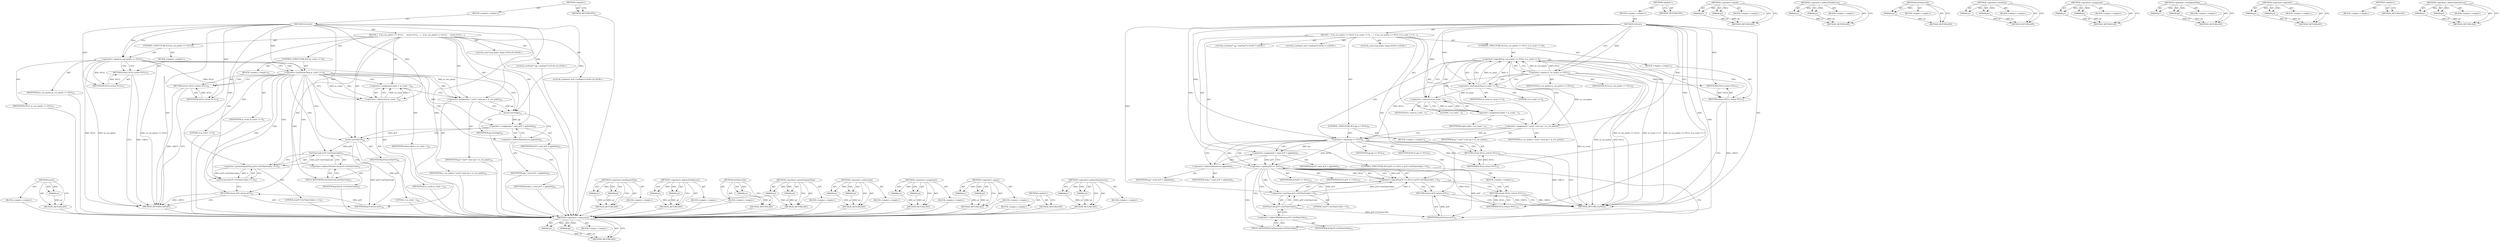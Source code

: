 digraph "&lt;operator&gt;.indirectIndexAccess" {
vulnerable_98 [label=<(METHOD,assert)>];
vulnerable_99 [label=<(PARAM,p1)>];
vulnerable_100 [label=<(BLOCK,&lt;empty&gt;,&lt;empty&gt;)>];
vulnerable_101 [label=<(METHOD_RETURN,ANY)>];
vulnerable_6 [label=<(METHOD,&lt;global&gt;)<SUB>1</SUB>>];
vulnerable_7 [label=<(BLOCK,&lt;empty&gt;,&lt;empty&gt;)<SUB>1</SUB>>];
vulnerable_8 [label=<(METHOD,GetLast)<SUB>1</SUB>>];
vulnerable_9 [label=<(BLOCK,{
  if (m_cue_points == NULL)
     return NULL;...,{
  if (m_cue_points == NULL)
     return NULL;...)<SUB>1</SUB>>];
vulnerable_10 [label=<(CONTROL_STRUCTURE,IF,if (m_cue_points == NULL))<SUB>2</SUB>>];
vulnerable_11 [label=<(&lt;operator&gt;.equals,m_cue_points == NULL)<SUB>2</SUB>>];
vulnerable_12 [label=<(IDENTIFIER,m_cue_points,m_cue_points == NULL)<SUB>2</SUB>>];
vulnerable_13 [label=<(IDENTIFIER,NULL,m_cue_points == NULL)<SUB>2</SUB>>];
vulnerable_14 [label=<(BLOCK,&lt;empty&gt;,&lt;empty&gt;)<SUB>3</SUB>>];
vulnerable_15 [label=<(RETURN,return NULL;,return NULL;)<SUB>3</SUB>>];
vulnerable_16 [label=<(IDENTIFIER,NULL,return NULL;)<SUB>3</SUB>>];
vulnerable_17 [label=<(CONTROL_STRUCTURE,IF,if (m_count &lt;= 0))<SUB>5</SUB>>];
vulnerable_18 [label=<(&lt;operator&gt;.lessEqualsThan,m_count &lt;= 0)<SUB>5</SUB>>];
vulnerable_19 [label=<(IDENTIFIER,m_count,m_count &lt;= 0)<SUB>5</SUB>>];
vulnerable_20 [label=<(LITERAL,0,m_count &lt;= 0)<SUB>5</SUB>>];
vulnerable_21 [label=<(BLOCK,&lt;empty&gt;,&lt;empty&gt;)<SUB>6</SUB>>];
vulnerable_22 [label=<(RETURN,return NULL;,return NULL;)<SUB>6</SUB>>];
vulnerable_23 [label=<(IDENTIFIER,NULL,return NULL;)<SUB>6</SUB>>];
vulnerable_24 [label="<(LOCAL,const long index: long)<SUB>20</SUB>>"];
vulnerable_25 [label=<(&lt;operator&gt;.assignment,index = m_count - 1)<SUB>20</SUB>>];
vulnerable_26 [label=<(IDENTIFIER,index,index = m_count - 1)<SUB>20</SUB>>];
vulnerable_27 [label=<(&lt;operator&gt;.subtraction,m_count - 1)<SUB>20</SUB>>];
vulnerable_28 [label=<(IDENTIFIER,m_count,m_count - 1)<SUB>20</SUB>>];
vulnerable_29 [label=<(LITERAL,1,m_count - 1)<SUB>20</SUB>>];
vulnerable_30 [label="<(LOCAL,CuePoint** pp: CuePoint**)<SUB>22</SUB>>"];
vulnerable_31 [label=<(&lt;operator&gt;.assignment,* const* const pp = m_cue_points)<SUB>22</SUB>>];
vulnerable_32 [label=<(IDENTIFIER,pp,* const* const pp = m_cue_points)<SUB>22</SUB>>];
vulnerable_33 [label=<(IDENTIFIER,m_cue_points,* const* const pp = m_cue_points)<SUB>22</SUB>>];
vulnerable_34 [label=<(assert,assert(pp))<SUB>23</SUB>>];
vulnerable_35 [label=<(IDENTIFIER,pp,assert(pp))<SUB>23</SUB>>];
vulnerable_36 [label="<(LOCAL,CuePoint* pCP: CuePoint*)<SUB>25</SUB>>"];
vulnerable_37 [label=<(&lt;operator&gt;.assignment,* const pCP = pp[index])<SUB>25</SUB>>];
vulnerable_38 [label=<(IDENTIFIER,pCP,* const pCP = pp[index])<SUB>25</SUB>>];
vulnerable_39 [label=<(&lt;operator&gt;.indirectIndexAccess,pp[index])<SUB>25</SUB>>];
vulnerable_40 [label=<(IDENTIFIER,pp,* const pCP = pp[index])<SUB>25</SUB>>];
vulnerable_41 [label=<(IDENTIFIER,index,* const pCP = pp[index])<SUB>25</SUB>>];
vulnerable_42 [label=<(assert,assert(pCP))<SUB>26</SUB>>];
vulnerable_43 [label=<(IDENTIFIER,pCP,assert(pCP))<SUB>26</SUB>>];
vulnerable_44 [label=<(assert,assert(pCP-&gt;GetTimeCode() &gt;= 0))<SUB>27</SUB>>];
vulnerable_45 [label=<(&lt;operator&gt;.greaterEqualsThan,pCP-&gt;GetTimeCode() &gt;= 0)<SUB>27</SUB>>];
vulnerable_46 [label=<(GetTimeCode,pCP-&gt;GetTimeCode())<SUB>27</SUB>>];
vulnerable_47 [label=<(&lt;operator&gt;.indirectFieldAccess,pCP-&gt;GetTimeCode)<SUB>27</SUB>>];
vulnerable_48 [label=<(IDENTIFIER,pCP,pCP-&gt;GetTimeCode())<SUB>27</SUB>>];
vulnerable_49 [label=<(FIELD_IDENTIFIER,GetTimeCode,GetTimeCode)<SUB>27</SUB>>];
vulnerable_50 [label=<(LITERAL,0,pCP-&gt;GetTimeCode() &gt;= 0)<SUB>27</SUB>>];
vulnerable_51 [label=<(RETURN,return pCP;,return pCP;)<SUB>30</SUB>>];
vulnerable_52 [label=<(IDENTIFIER,pCP,return pCP;)<SUB>30</SUB>>];
vulnerable_53 [label=<(METHOD_RETURN,CuePoint)<SUB>1</SUB>>];
vulnerable_55 [label=<(METHOD_RETURN,ANY)<SUB>1</SUB>>];
vulnerable_83 [label=<(METHOD,&lt;operator&gt;.lessEqualsThan)>];
vulnerable_84 [label=<(PARAM,p1)>];
vulnerable_85 [label=<(PARAM,p2)>];
vulnerable_86 [label=<(BLOCK,&lt;empty&gt;,&lt;empty&gt;)>];
vulnerable_87 [label=<(METHOD_RETURN,ANY)>];
vulnerable_116 [label=<(METHOD,&lt;operator&gt;.indirectFieldAccess)>];
vulnerable_117 [label=<(PARAM,p1)>];
vulnerable_118 [label=<(PARAM,p2)>];
vulnerable_119 [label=<(BLOCK,&lt;empty&gt;,&lt;empty&gt;)>];
vulnerable_120 [label=<(METHOD_RETURN,ANY)>];
vulnerable_112 [label=<(METHOD,GetTimeCode)>];
vulnerable_113 [label=<(PARAM,p1)>];
vulnerable_114 [label=<(BLOCK,&lt;empty&gt;,&lt;empty&gt;)>];
vulnerable_115 [label=<(METHOD_RETURN,ANY)>];
vulnerable_107 [label=<(METHOD,&lt;operator&gt;.greaterEqualsThan)>];
vulnerable_108 [label=<(PARAM,p1)>];
vulnerable_109 [label=<(PARAM,p2)>];
vulnerable_110 [label=<(BLOCK,&lt;empty&gt;,&lt;empty&gt;)>];
vulnerable_111 [label=<(METHOD_RETURN,ANY)>];
vulnerable_93 [label=<(METHOD,&lt;operator&gt;.subtraction)>];
vulnerable_94 [label=<(PARAM,p1)>];
vulnerable_95 [label=<(PARAM,p2)>];
vulnerable_96 [label=<(BLOCK,&lt;empty&gt;,&lt;empty&gt;)>];
vulnerable_97 [label=<(METHOD_RETURN,ANY)>];
vulnerable_88 [label=<(METHOD,&lt;operator&gt;.assignment)>];
vulnerable_89 [label=<(PARAM,p1)>];
vulnerable_90 [label=<(PARAM,p2)>];
vulnerable_91 [label=<(BLOCK,&lt;empty&gt;,&lt;empty&gt;)>];
vulnerable_92 [label=<(METHOD_RETURN,ANY)>];
vulnerable_78 [label=<(METHOD,&lt;operator&gt;.equals)>];
vulnerable_79 [label=<(PARAM,p1)>];
vulnerable_80 [label=<(PARAM,p2)>];
vulnerable_81 [label=<(BLOCK,&lt;empty&gt;,&lt;empty&gt;)>];
vulnerable_82 [label=<(METHOD_RETURN,ANY)>];
vulnerable_72 [label=<(METHOD,&lt;global&gt;)<SUB>1</SUB>>];
vulnerable_73 [label=<(BLOCK,&lt;empty&gt;,&lt;empty&gt;)>];
vulnerable_74 [label=<(METHOD_RETURN,ANY)>];
vulnerable_102 [label=<(METHOD,&lt;operator&gt;.indirectIndexAccess)>];
vulnerable_103 [label=<(PARAM,p1)>];
vulnerable_104 [label=<(PARAM,p2)>];
vulnerable_105 [label=<(BLOCK,&lt;empty&gt;,&lt;empty&gt;)>];
vulnerable_106 [label=<(METHOD_RETURN,ANY)>];
fixed_105 [label=<(METHOD,&lt;operator&gt;.subtraction)>];
fixed_106 [label=<(PARAM,p1)>];
fixed_107 [label=<(PARAM,p2)>];
fixed_108 [label=<(BLOCK,&lt;empty&gt;,&lt;empty&gt;)>];
fixed_109 [label=<(METHOD_RETURN,ANY)>];
fixed_6 [label=<(METHOD,&lt;global&gt;)<SUB>1</SUB>>];
fixed_7 [label=<(BLOCK,&lt;empty&gt;,&lt;empty&gt;)<SUB>1</SUB>>];
fixed_8 [label=<(METHOD,GetLast)<SUB>1</SUB>>];
fixed_9 [label=<(BLOCK,{
  if (m_cue_points == NULL || m_count &lt;= 0)
 ...,{
  if (m_cue_points == NULL || m_count &lt;= 0)
 ...)<SUB>1</SUB>>];
fixed_10 [label=<(CONTROL_STRUCTURE,IF,if (m_cue_points == NULL || m_count &lt;= 0))<SUB>2</SUB>>];
fixed_11 [label=<(&lt;operator&gt;.logicalOr,m_cue_points == NULL || m_count &lt;= 0)<SUB>2</SUB>>];
fixed_12 [label=<(&lt;operator&gt;.equals,m_cue_points == NULL)<SUB>2</SUB>>];
fixed_13 [label=<(IDENTIFIER,m_cue_points,m_cue_points == NULL)<SUB>2</SUB>>];
fixed_14 [label=<(IDENTIFIER,NULL,m_cue_points == NULL)<SUB>2</SUB>>];
fixed_15 [label=<(&lt;operator&gt;.lessEqualsThan,m_count &lt;= 0)<SUB>2</SUB>>];
fixed_16 [label=<(IDENTIFIER,m_count,m_count &lt;= 0)<SUB>2</SUB>>];
fixed_17 [label=<(LITERAL,0,m_count &lt;= 0)<SUB>2</SUB>>];
fixed_18 [label=<(BLOCK,&lt;empty&gt;,&lt;empty&gt;)<SUB>3</SUB>>];
fixed_19 [label=<(RETURN,return NULL;,return NULL;)<SUB>3</SUB>>];
fixed_20 [label=<(IDENTIFIER,NULL,return NULL;)<SUB>3</SUB>>];
fixed_21 [label="<(LOCAL,const long index: long)<SUB>5</SUB>>"];
fixed_22 [label=<(&lt;operator&gt;.assignment,index = m_count - 1)<SUB>5</SUB>>];
fixed_23 [label=<(IDENTIFIER,index,index = m_count - 1)<SUB>5</SUB>>];
fixed_24 [label=<(&lt;operator&gt;.subtraction,m_count - 1)<SUB>5</SUB>>];
fixed_25 [label=<(IDENTIFIER,m_count,m_count - 1)<SUB>5</SUB>>];
fixed_26 [label=<(LITERAL,1,m_count - 1)<SUB>5</SUB>>];
fixed_27 [label="<(LOCAL,CuePoint** pp: CuePoint**)<SUB>7</SUB>>"];
fixed_28 [label=<(&lt;operator&gt;.assignment,* const* const pp = m_cue_points)<SUB>7</SUB>>];
fixed_29 [label=<(IDENTIFIER,pp,* const* const pp = m_cue_points)<SUB>7</SUB>>];
fixed_30 [label=<(IDENTIFIER,m_cue_points,* const* const pp = m_cue_points)<SUB>7</SUB>>];
fixed_31 [label=<(CONTROL_STRUCTURE,IF,if (pp == NULL))<SUB>8</SUB>>];
fixed_32 [label=<(&lt;operator&gt;.equals,pp == NULL)<SUB>8</SUB>>];
fixed_33 [label=<(IDENTIFIER,pp,pp == NULL)<SUB>8</SUB>>];
fixed_34 [label=<(IDENTIFIER,NULL,pp == NULL)<SUB>8</SUB>>];
fixed_35 [label=<(BLOCK,&lt;empty&gt;,&lt;empty&gt;)<SUB>9</SUB>>];
fixed_36 [label=<(RETURN,return NULL;,return NULL;)<SUB>9</SUB>>];
fixed_37 [label=<(IDENTIFIER,NULL,return NULL;)<SUB>9</SUB>>];
fixed_38 [label="<(LOCAL,CuePoint* pCP: CuePoint*)<SUB>11</SUB>>"];
fixed_39 [label=<(&lt;operator&gt;.assignment,* const pCP = pp[index])<SUB>11</SUB>>];
fixed_40 [label=<(IDENTIFIER,pCP,* const pCP = pp[index])<SUB>11</SUB>>];
fixed_41 [label=<(&lt;operator&gt;.indirectIndexAccess,pp[index])<SUB>11</SUB>>];
fixed_42 [label=<(IDENTIFIER,pp,* const pCP = pp[index])<SUB>11</SUB>>];
fixed_43 [label=<(IDENTIFIER,index,* const pCP = pp[index])<SUB>11</SUB>>];
fixed_44 [label=<(CONTROL_STRUCTURE,IF,if (pCP == NULL || pCP-&gt;GetTimeCode() &lt; 0))<SUB>12</SUB>>];
fixed_45 [label=<(&lt;operator&gt;.logicalOr,pCP == NULL || pCP-&gt;GetTimeCode() &lt; 0)<SUB>12</SUB>>];
fixed_46 [label=<(&lt;operator&gt;.equals,pCP == NULL)<SUB>12</SUB>>];
fixed_47 [label=<(IDENTIFIER,pCP,pCP == NULL)<SUB>12</SUB>>];
fixed_48 [label=<(IDENTIFIER,NULL,pCP == NULL)<SUB>12</SUB>>];
fixed_49 [label=<(&lt;operator&gt;.lessThan,pCP-&gt;GetTimeCode() &lt; 0)<SUB>12</SUB>>];
fixed_50 [label=<(GetTimeCode,pCP-&gt;GetTimeCode())<SUB>12</SUB>>];
fixed_51 [label=<(&lt;operator&gt;.indirectFieldAccess,pCP-&gt;GetTimeCode)<SUB>12</SUB>>];
fixed_52 [label=<(IDENTIFIER,pCP,pCP-&gt;GetTimeCode())<SUB>12</SUB>>];
fixed_53 [label=<(FIELD_IDENTIFIER,GetTimeCode,GetTimeCode)<SUB>12</SUB>>];
fixed_54 [label=<(LITERAL,0,pCP-&gt;GetTimeCode() &lt; 0)<SUB>12</SUB>>];
fixed_55 [label=<(BLOCK,&lt;empty&gt;,&lt;empty&gt;)<SUB>13</SUB>>];
fixed_56 [label=<(RETURN,return NULL;,return NULL;)<SUB>13</SUB>>];
fixed_57 [label=<(IDENTIFIER,NULL,return NULL;)<SUB>13</SUB>>];
fixed_58 [label=<(RETURN,return pCP;,return pCP;)<SUB>15</SUB>>];
fixed_59 [label=<(IDENTIFIER,pCP,return pCP;)<SUB>15</SUB>>];
fixed_60 [label=<(METHOD_RETURN,CuePoint)<SUB>1</SUB>>];
fixed_62 [label=<(METHOD_RETURN,ANY)<SUB>1</SUB>>];
fixed_90 [label=<(METHOD,&lt;operator&gt;.equals)>];
fixed_91 [label=<(PARAM,p1)>];
fixed_92 [label=<(PARAM,p2)>];
fixed_93 [label=<(BLOCK,&lt;empty&gt;,&lt;empty&gt;)>];
fixed_94 [label=<(METHOD_RETURN,ANY)>];
fixed_124 [label=<(METHOD,&lt;operator&gt;.indirectFieldAccess)>];
fixed_125 [label=<(PARAM,p1)>];
fixed_126 [label=<(PARAM,p2)>];
fixed_127 [label=<(BLOCK,&lt;empty&gt;,&lt;empty&gt;)>];
fixed_128 [label=<(METHOD_RETURN,ANY)>];
fixed_120 [label=<(METHOD,GetTimeCode)>];
fixed_121 [label=<(PARAM,p1)>];
fixed_122 [label=<(BLOCK,&lt;empty&gt;,&lt;empty&gt;)>];
fixed_123 [label=<(METHOD_RETURN,ANY)>];
fixed_115 [label=<(METHOD,&lt;operator&gt;.lessThan)>];
fixed_116 [label=<(PARAM,p1)>];
fixed_117 [label=<(PARAM,p2)>];
fixed_118 [label=<(BLOCK,&lt;empty&gt;,&lt;empty&gt;)>];
fixed_119 [label=<(METHOD_RETURN,ANY)>];
fixed_100 [label=<(METHOD,&lt;operator&gt;.assignment)>];
fixed_101 [label=<(PARAM,p1)>];
fixed_102 [label=<(PARAM,p2)>];
fixed_103 [label=<(BLOCK,&lt;empty&gt;,&lt;empty&gt;)>];
fixed_104 [label=<(METHOD_RETURN,ANY)>];
fixed_95 [label=<(METHOD,&lt;operator&gt;.lessEqualsThan)>];
fixed_96 [label=<(PARAM,p1)>];
fixed_97 [label=<(PARAM,p2)>];
fixed_98 [label=<(BLOCK,&lt;empty&gt;,&lt;empty&gt;)>];
fixed_99 [label=<(METHOD_RETURN,ANY)>];
fixed_85 [label=<(METHOD,&lt;operator&gt;.logicalOr)>];
fixed_86 [label=<(PARAM,p1)>];
fixed_87 [label=<(PARAM,p2)>];
fixed_88 [label=<(BLOCK,&lt;empty&gt;,&lt;empty&gt;)>];
fixed_89 [label=<(METHOD_RETURN,ANY)>];
fixed_79 [label=<(METHOD,&lt;global&gt;)<SUB>1</SUB>>];
fixed_80 [label=<(BLOCK,&lt;empty&gt;,&lt;empty&gt;)>];
fixed_81 [label=<(METHOD_RETURN,ANY)>];
fixed_110 [label=<(METHOD,&lt;operator&gt;.indirectIndexAccess)>];
fixed_111 [label=<(PARAM,p1)>];
fixed_112 [label=<(PARAM,p2)>];
fixed_113 [label=<(BLOCK,&lt;empty&gt;,&lt;empty&gt;)>];
fixed_114 [label=<(METHOD_RETURN,ANY)>];
vulnerable_98 -> vulnerable_99  [key=0, label="AST: "];
vulnerable_98 -> vulnerable_99  [key=1, label="DDG: "];
vulnerable_98 -> vulnerable_100  [key=0, label="AST: "];
vulnerable_98 -> vulnerable_101  [key=0, label="AST: "];
vulnerable_98 -> vulnerable_101  [key=1, label="CFG: "];
vulnerable_99 -> vulnerable_101  [key=0, label="DDG: p1"];
vulnerable_100 -> fixed_105  [key=0];
vulnerable_101 -> fixed_105  [key=0];
vulnerable_6 -> vulnerable_7  [key=0, label="AST: "];
vulnerable_6 -> vulnerable_55  [key=0, label="AST: "];
vulnerable_6 -> vulnerable_55  [key=1, label="CFG: "];
vulnerable_7 -> vulnerable_8  [key=0, label="AST: "];
vulnerable_8 -> vulnerable_9  [key=0, label="AST: "];
vulnerable_8 -> vulnerable_53  [key=0, label="AST: "];
vulnerable_8 -> vulnerable_11  [key=0, label="CFG: "];
vulnerable_8 -> vulnerable_11  [key=1, label="DDG: "];
vulnerable_8 -> vulnerable_31  [key=0, label="DDG: "];
vulnerable_8 -> vulnerable_34  [key=0, label="DDG: "];
vulnerable_8 -> vulnerable_42  [key=0, label="DDG: "];
vulnerable_8 -> vulnerable_52  [key=0, label="DDG: "];
vulnerable_8 -> vulnerable_18  [key=0, label="DDG: "];
vulnerable_8 -> vulnerable_27  [key=0, label="DDG: "];
vulnerable_8 -> vulnerable_45  [key=0, label="DDG: "];
vulnerable_8 -> vulnerable_16  [key=0, label="DDG: "];
vulnerable_8 -> vulnerable_23  [key=0, label="DDG: "];
vulnerable_9 -> vulnerable_10  [key=0, label="AST: "];
vulnerable_9 -> vulnerable_17  [key=0, label="AST: "];
vulnerable_9 -> vulnerable_24  [key=0, label="AST: "];
vulnerable_9 -> vulnerable_25  [key=0, label="AST: "];
vulnerable_9 -> vulnerable_30  [key=0, label="AST: "];
vulnerable_9 -> vulnerable_31  [key=0, label="AST: "];
vulnerable_9 -> vulnerable_34  [key=0, label="AST: "];
vulnerable_9 -> vulnerable_36  [key=0, label="AST: "];
vulnerable_9 -> vulnerable_37  [key=0, label="AST: "];
vulnerable_9 -> vulnerable_42  [key=0, label="AST: "];
vulnerable_9 -> vulnerable_44  [key=0, label="AST: "];
vulnerable_9 -> vulnerable_51  [key=0, label="AST: "];
vulnerable_10 -> vulnerable_11  [key=0, label="AST: "];
vulnerable_10 -> vulnerable_14  [key=0, label="AST: "];
vulnerable_11 -> vulnerable_12  [key=0, label="AST: "];
vulnerable_11 -> vulnerable_13  [key=0, label="AST: "];
vulnerable_11 -> vulnerable_15  [key=0, label="CFG: "];
vulnerable_11 -> vulnerable_15  [key=1, label="CDG: "];
vulnerable_11 -> vulnerable_18  [key=0, label="CFG: "];
vulnerable_11 -> vulnerable_18  [key=1, label="CDG: "];
vulnerable_11 -> vulnerable_53  [key=0, label="DDG: m_cue_points"];
vulnerable_11 -> vulnerable_53  [key=1, label="DDG: NULL"];
vulnerable_11 -> vulnerable_53  [key=2, label="DDG: m_cue_points == NULL"];
vulnerable_11 -> vulnerable_31  [key=0, label="DDG: m_cue_points"];
vulnerable_11 -> vulnerable_16  [key=0, label="DDG: NULL"];
vulnerable_11 -> vulnerable_23  [key=0, label="DDG: NULL"];
vulnerable_12 -> fixed_105  [key=0];
vulnerable_13 -> fixed_105  [key=0];
vulnerable_14 -> vulnerable_15  [key=0, label="AST: "];
vulnerable_15 -> vulnerable_16  [key=0, label="AST: "];
vulnerable_15 -> vulnerable_53  [key=0, label="CFG: "];
vulnerable_15 -> vulnerable_53  [key=1, label="DDG: &lt;RET&gt;"];
vulnerable_16 -> vulnerable_15  [key=0, label="DDG: NULL"];
vulnerable_17 -> vulnerable_18  [key=0, label="AST: "];
vulnerable_17 -> vulnerable_21  [key=0, label="AST: "];
vulnerable_18 -> vulnerable_19  [key=0, label="AST: "];
vulnerable_18 -> vulnerable_20  [key=0, label="AST: "];
vulnerable_18 -> vulnerable_22  [key=0, label="CFG: "];
vulnerable_18 -> vulnerable_22  [key=1, label="CDG: "];
vulnerable_18 -> vulnerable_27  [key=0, label="CFG: "];
vulnerable_18 -> vulnerable_27  [key=1, label="DDG: m_count"];
vulnerable_18 -> vulnerable_27  [key=2, label="CDG: "];
vulnerable_18 -> vulnerable_47  [key=0, label="CDG: "];
vulnerable_18 -> vulnerable_34  [key=0, label="CDG: "];
vulnerable_18 -> vulnerable_49  [key=0, label="CDG: "];
vulnerable_18 -> vulnerable_42  [key=0, label="CDG: "];
vulnerable_18 -> vulnerable_51  [key=0, label="CDG: "];
vulnerable_18 -> vulnerable_37  [key=0, label="CDG: "];
vulnerable_18 -> vulnerable_46  [key=0, label="CDG: "];
vulnerable_18 -> vulnerable_25  [key=0, label="CDG: "];
vulnerable_18 -> vulnerable_45  [key=0, label="CDG: "];
vulnerable_18 -> vulnerable_44  [key=0, label="CDG: "];
vulnerable_18 -> vulnerable_39  [key=0, label="CDG: "];
vulnerable_18 -> vulnerable_31  [key=0, label="CDG: "];
vulnerable_19 -> fixed_105  [key=0];
vulnerable_20 -> fixed_105  [key=0];
vulnerable_21 -> vulnerable_22  [key=0, label="AST: "];
vulnerable_22 -> vulnerable_23  [key=0, label="AST: "];
vulnerable_22 -> vulnerable_53  [key=0, label="CFG: "];
vulnerable_22 -> vulnerable_53  [key=1, label="DDG: &lt;RET&gt;"];
vulnerable_23 -> vulnerable_22  [key=0, label="DDG: NULL"];
vulnerable_24 -> fixed_105  [key=0];
vulnerable_25 -> vulnerable_26  [key=0, label="AST: "];
vulnerable_25 -> vulnerable_27  [key=0, label="AST: "];
vulnerable_25 -> vulnerable_31  [key=0, label="CFG: "];
vulnerable_26 -> fixed_105  [key=0];
vulnerable_27 -> vulnerable_28  [key=0, label="AST: "];
vulnerable_27 -> vulnerable_29  [key=0, label="AST: "];
vulnerable_27 -> vulnerable_25  [key=0, label="CFG: "];
vulnerable_27 -> vulnerable_25  [key=1, label="DDG: m_count"];
vulnerable_27 -> vulnerable_25  [key=2, label="DDG: 1"];
vulnerable_28 -> fixed_105  [key=0];
vulnerable_29 -> fixed_105  [key=0];
vulnerable_30 -> fixed_105  [key=0];
vulnerable_31 -> vulnerable_32  [key=0, label="AST: "];
vulnerable_31 -> vulnerable_33  [key=0, label="AST: "];
vulnerable_31 -> vulnerable_34  [key=0, label="CFG: "];
vulnerable_31 -> vulnerable_34  [key=1, label="DDG: pp"];
vulnerable_32 -> fixed_105  [key=0];
vulnerable_33 -> fixed_105  [key=0];
vulnerable_34 -> vulnerable_35  [key=0, label="AST: "];
vulnerable_34 -> vulnerable_39  [key=0, label="CFG: "];
vulnerable_34 -> vulnerable_37  [key=0, label="DDG: pp"];
vulnerable_35 -> fixed_105  [key=0];
vulnerable_36 -> fixed_105  [key=0];
vulnerable_37 -> vulnerable_38  [key=0, label="AST: "];
vulnerable_37 -> vulnerable_39  [key=0, label="AST: "];
vulnerable_37 -> vulnerable_42  [key=0, label="CFG: "];
vulnerable_37 -> vulnerable_42  [key=1, label="DDG: pCP"];
vulnerable_38 -> fixed_105  [key=0];
vulnerable_39 -> vulnerable_40  [key=0, label="AST: "];
vulnerable_39 -> vulnerable_41  [key=0, label="AST: "];
vulnerable_39 -> vulnerable_37  [key=0, label="CFG: "];
vulnerable_40 -> fixed_105  [key=0];
vulnerable_41 -> fixed_105  [key=0];
vulnerable_42 -> vulnerable_43  [key=0, label="AST: "];
vulnerable_42 -> vulnerable_49  [key=0, label="CFG: "];
vulnerable_42 -> vulnerable_52  [key=0, label="DDG: pCP"];
vulnerable_42 -> vulnerable_46  [key=0, label="DDG: pCP"];
vulnerable_43 -> fixed_105  [key=0];
vulnerable_44 -> vulnerable_45  [key=0, label="AST: "];
vulnerable_44 -> vulnerable_51  [key=0, label="CFG: "];
vulnerable_45 -> vulnerable_46  [key=0, label="AST: "];
vulnerable_45 -> vulnerable_50  [key=0, label="AST: "];
vulnerable_45 -> vulnerable_44  [key=0, label="CFG: "];
vulnerable_45 -> vulnerable_44  [key=1, label="DDG: pCP-&gt;GetTimeCode()"];
vulnerable_45 -> vulnerable_44  [key=2, label="DDG: 0"];
vulnerable_46 -> vulnerable_47  [key=0, label="AST: "];
vulnerable_46 -> vulnerable_45  [key=0, label="CFG: "];
vulnerable_46 -> vulnerable_45  [key=1, label="DDG: pCP-&gt;GetTimeCode"];
vulnerable_46 -> vulnerable_52  [key=0, label="DDG: pCP-&gt;GetTimeCode"];
vulnerable_47 -> vulnerable_48  [key=0, label="AST: "];
vulnerable_47 -> vulnerable_49  [key=0, label="AST: "];
vulnerable_47 -> vulnerable_46  [key=0, label="CFG: "];
vulnerable_48 -> fixed_105  [key=0];
vulnerable_49 -> vulnerable_47  [key=0, label="CFG: "];
vulnerable_50 -> fixed_105  [key=0];
vulnerable_51 -> vulnerable_52  [key=0, label="AST: "];
vulnerable_51 -> vulnerable_53  [key=0, label="CFG: "];
vulnerable_51 -> vulnerable_53  [key=1, label="DDG: &lt;RET&gt;"];
vulnerable_52 -> vulnerable_51  [key=0, label="DDG: pCP"];
vulnerable_53 -> fixed_105  [key=0];
vulnerable_55 -> fixed_105  [key=0];
vulnerable_83 -> vulnerable_84  [key=0, label="AST: "];
vulnerable_83 -> vulnerable_84  [key=1, label="DDG: "];
vulnerable_83 -> vulnerable_86  [key=0, label="AST: "];
vulnerable_83 -> vulnerable_85  [key=0, label="AST: "];
vulnerable_83 -> vulnerable_85  [key=1, label="DDG: "];
vulnerable_83 -> vulnerable_87  [key=0, label="AST: "];
vulnerable_83 -> vulnerable_87  [key=1, label="CFG: "];
vulnerable_84 -> vulnerable_87  [key=0, label="DDG: p1"];
vulnerable_85 -> vulnerable_87  [key=0, label="DDG: p2"];
vulnerable_86 -> fixed_105  [key=0];
vulnerable_87 -> fixed_105  [key=0];
vulnerable_116 -> vulnerable_117  [key=0, label="AST: "];
vulnerable_116 -> vulnerable_117  [key=1, label="DDG: "];
vulnerable_116 -> vulnerable_119  [key=0, label="AST: "];
vulnerable_116 -> vulnerable_118  [key=0, label="AST: "];
vulnerable_116 -> vulnerable_118  [key=1, label="DDG: "];
vulnerable_116 -> vulnerable_120  [key=0, label="AST: "];
vulnerable_116 -> vulnerable_120  [key=1, label="CFG: "];
vulnerable_117 -> vulnerable_120  [key=0, label="DDG: p1"];
vulnerable_118 -> vulnerable_120  [key=0, label="DDG: p2"];
vulnerable_119 -> fixed_105  [key=0];
vulnerable_120 -> fixed_105  [key=0];
vulnerable_112 -> vulnerable_113  [key=0, label="AST: "];
vulnerable_112 -> vulnerable_113  [key=1, label="DDG: "];
vulnerable_112 -> vulnerable_114  [key=0, label="AST: "];
vulnerable_112 -> vulnerable_115  [key=0, label="AST: "];
vulnerable_112 -> vulnerable_115  [key=1, label="CFG: "];
vulnerable_113 -> vulnerable_115  [key=0, label="DDG: p1"];
vulnerable_114 -> fixed_105  [key=0];
vulnerable_115 -> fixed_105  [key=0];
vulnerable_107 -> vulnerable_108  [key=0, label="AST: "];
vulnerable_107 -> vulnerable_108  [key=1, label="DDG: "];
vulnerable_107 -> vulnerable_110  [key=0, label="AST: "];
vulnerable_107 -> vulnerable_109  [key=0, label="AST: "];
vulnerable_107 -> vulnerable_109  [key=1, label="DDG: "];
vulnerable_107 -> vulnerable_111  [key=0, label="AST: "];
vulnerable_107 -> vulnerable_111  [key=1, label="CFG: "];
vulnerable_108 -> vulnerable_111  [key=0, label="DDG: p1"];
vulnerable_109 -> vulnerable_111  [key=0, label="DDG: p2"];
vulnerable_110 -> fixed_105  [key=0];
vulnerable_111 -> fixed_105  [key=0];
vulnerable_93 -> vulnerable_94  [key=0, label="AST: "];
vulnerable_93 -> vulnerable_94  [key=1, label="DDG: "];
vulnerable_93 -> vulnerable_96  [key=0, label="AST: "];
vulnerable_93 -> vulnerable_95  [key=0, label="AST: "];
vulnerable_93 -> vulnerable_95  [key=1, label="DDG: "];
vulnerable_93 -> vulnerable_97  [key=0, label="AST: "];
vulnerable_93 -> vulnerable_97  [key=1, label="CFG: "];
vulnerable_94 -> vulnerable_97  [key=0, label="DDG: p1"];
vulnerable_95 -> vulnerable_97  [key=0, label="DDG: p2"];
vulnerable_96 -> fixed_105  [key=0];
vulnerable_97 -> fixed_105  [key=0];
vulnerable_88 -> vulnerable_89  [key=0, label="AST: "];
vulnerable_88 -> vulnerable_89  [key=1, label="DDG: "];
vulnerable_88 -> vulnerable_91  [key=0, label="AST: "];
vulnerable_88 -> vulnerable_90  [key=0, label="AST: "];
vulnerable_88 -> vulnerable_90  [key=1, label="DDG: "];
vulnerable_88 -> vulnerable_92  [key=0, label="AST: "];
vulnerable_88 -> vulnerable_92  [key=1, label="CFG: "];
vulnerable_89 -> vulnerable_92  [key=0, label="DDG: p1"];
vulnerable_90 -> vulnerable_92  [key=0, label="DDG: p2"];
vulnerable_91 -> fixed_105  [key=0];
vulnerable_92 -> fixed_105  [key=0];
vulnerable_78 -> vulnerable_79  [key=0, label="AST: "];
vulnerable_78 -> vulnerable_79  [key=1, label="DDG: "];
vulnerable_78 -> vulnerable_81  [key=0, label="AST: "];
vulnerable_78 -> vulnerable_80  [key=0, label="AST: "];
vulnerable_78 -> vulnerable_80  [key=1, label="DDG: "];
vulnerable_78 -> vulnerable_82  [key=0, label="AST: "];
vulnerable_78 -> vulnerable_82  [key=1, label="CFG: "];
vulnerable_79 -> vulnerable_82  [key=0, label="DDG: p1"];
vulnerable_80 -> vulnerable_82  [key=0, label="DDG: p2"];
vulnerable_81 -> fixed_105  [key=0];
vulnerable_82 -> fixed_105  [key=0];
vulnerable_72 -> vulnerable_73  [key=0, label="AST: "];
vulnerable_72 -> vulnerable_74  [key=0, label="AST: "];
vulnerable_72 -> vulnerable_74  [key=1, label="CFG: "];
vulnerable_73 -> fixed_105  [key=0];
vulnerable_74 -> fixed_105  [key=0];
vulnerable_102 -> vulnerable_103  [key=0, label="AST: "];
vulnerable_102 -> vulnerable_103  [key=1, label="DDG: "];
vulnerable_102 -> vulnerable_105  [key=0, label="AST: "];
vulnerable_102 -> vulnerable_104  [key=0, label="AST: "];
vulnerable_102 -> vulnerable_104  [key=1, label="DDG: "];
vulnerable_102 -> vulnerable_106  [key=0, label="AST: "];
vulnerable_102 -> vulnerable_106  [key=1, label="CFG: "];
vulnerable_103 -> vulnerable_106  [key=0, label="DDG: p1"];
vulnerable_104 -> vulnerable_106  [key=0, label="DDG: p2"];
vulnerable_105 -> fixed_105  [key=0];
vulnerable_106 -> fixed_105  [key=0];
fixed_105 -> fixed_106  [key=0, label="AST: "];
fixed_105 -> fixed_106  [key=1, label="DDG: "];
fixed_105 -> fixed_108  [key=0, label="AST: "];
fixed_105 -> fixed_107  [key=0, label="AST: "];
fixed_105 -> fixed_107  [key=1, label="DDG: "];
fixed_105 -> fixed_109  [key=0, label="AST: "];
fixed_105 -> fixed_109  [key=1, label="CFG: "];
fixed_106 -> fixed_109  [key=0, label="DDG: p1"];
fixed_107 -> fixed_109  [key=0, label="DDG: p2"];
fixed_6 -> fixed_7  [key=0, label="AST: "];
fixed_6 -> fixed_62  [key=0, label="AST: "];
fixed_6 -> fixed_62  [key=1, label="CFG: "];
fixed_7 -> fixed_8  [key=0, label="AST: "];
fixed_8 -> fixed_9  [key=0, label="AST: "];
fixed_8 -> fixed_60  [key=0, label="AST: "];
fixed_8 -> fixed_12  [key=0, label="CFG: "];
fixed_8 -> fixed_12  [key=1, label="DDG: "];
fixed_8 -> fixed_28  [key=0, label="DDG: "];
fixed_8 -> fixed_59  [key=0, label="DDG: "];
fixed_8 -> fixed_24  [key=0, label="DDG: "];
fixed_8 -> fixed_32  [key=0, label="DDG: "];
fixed_8 -> fixed_15  [key=0, label="DDG: "];
fixed_8 -> fixed_20  [key=0, label="DDG: "];
fixed_8 -> fixed_37  [key=0, label="DDG: "];
fixed_8 -> fixed_46  [key=0, label="DDG: "];
fixed_8 -> fixed_49  [key=0, label="DDG: "];
fixed_8 -> fixed_57  [key=0, label="DDG: "];
fixed_9 -> fixed_10  [key=0, label="AST: "];
fixed_9 -> fixed_21  [key=0, label="AST: "];
fixed_9 -> fixed_22  [key=0, label="AST: "];
fixed_9 -> fixed_27  [key=0, label="AST: "];
fixed_9 -> fixed_28  [key=0, label="AST: "];
fixed_9 -> fixed_31  [key=0, label="AST: "];
fixed_9 -> fixed_38  [key=0, label="AST: "];
fixed_9 -> fixed_39  [key=0, label="AST: "];
fixed_9 -> fixed_44  [key=0, label="AST: "];
fixed_9 -> fixed_58  [key=0, label="AST: "];
fixed_10 -> fixed_11  [key=0, label="AST: "];
fixed_10 -> fixed_18  [key=0, label="AST: "];
fixed_11 -> fixed_12  [key=0, label="AST: "];
fixed_11 -> fixed_15  [key=0, label="AST: "];
fixed_11 -> fixed_19  [key=0, label="CFG: "];
fixed_11 -> fixed_19  [key=1, label="CDG: "];
fixed_11 -> fixed_24  [key=0, label="CFG: "];
fixed_11 -> fixed_24  [key=1, label="CDG: "];
fixed_11 -> fixed_60  [key=0, label="DDG: m_cue_points == NULL"];
fixed_11 -> fixed_60  [key=1, label="DDG: m_count &lt;= 0"];
fixed_11 -> fixed_60  [key=2, label="DDG: m_cue_points == NULL || m_count &lt;= 0"];
fixed_11 -> fixed_32  [key=0, label="CDG: "];
fixed_11 -> fixed_28  [key=0, label="CDG: "];
fixed_11 -> fixed_22  [key=0, label="CDG: "];
fixed_12 -> fixed_13  [key=0, label="AST: "];
fixed_12 -> fixed_14  [key=0, label="AST: "];
fixed_12 -> fixed_11  [key=0, label="CFG: "];
fixed_12 -> fixed_11  [key=1, label="DDG: m_cue_points"];
fixed_12 -> fixed_11  [key=2, label="DDG: NULL"];
fixed_12 -> fixed_15  [key=0, label="CFG: "];
fixed_12 -> fixed_15  [key=1, label="CDG: "];
fixed_12 -> fixed_60  [key=0, label="DDG: m_cue_points"];
fixed_12 -> fixed_60  [key=1, label="DDG: NULL"];
fixed_12 -> fixed_28  [key=0, label="DDG: m_cue_points"];
fixed_12 -> fixed_32  [key=0, label="DDG: NULL"];
fixed_12 -> fixed_20  [key=0, label="DDG: NULL"];
fixed_15 -> fixed_16  [key=0, label="AST: "];
fixed_15 -> fixed_17  [key=0, label="AST: "];
fixed_15 -> fixed_11  [key=0, label="CFG: "];
fixed_15 -> fixed_11  [key=1, label="DDG: m_count"];
fixed_15 -> fixed_11  [key=2, label="DDG: 0"];
fixed_15 -> fixed_60  [key=0, label="DDG: m_count"];
fixed_15 -> fixed_24  [key=0, label="DDG: m_count"];
fixed_18 -> fixed_19  [key=0, label="AST: "];
fixed_19 -> fixed_20  [key=0, label="AST: "];
fixed_19 -> fixed_60  [key=0, label="CFG: "];
fixed_19 -> fixed_60  [key=1, label="DDG: &lt;RET&gt;"];
fixed_20 -> fixed_19  [key=0, label="DDG: NULL"];
fixed_22 -> fixed_23  [key=0, label="AST: "];
fixed_22 -> fixed_24  [key=0, label="AST: "];
fixed_22 -> fixed_28  [key=0, label="CFG: "];
fixed_24 -> fixed_25  [key=0, label="AST: "];
fixed_24 -> fixed_26  [key=0, label="AST: "];
fixed_24 -> fixed_22  [key=0, label="CFG: "];
fixed_24 -> fixed_22  [key=1, label="DDG: m_count"];
fixed_24 -> fixed_22  [key=2, label="DDG: 1"];
fixed_28 -> fixed_29  [key=0, label="AST: "];
fixed_28 -> fixed_30  [key=0, label="AST: "];
fixed_28 -> fixed_32  [key=0, label="CFG: "];
fixed_28 -> fixed_32  [key=1, label="DDG: pp"];
fixed_31 -> fixed_32  [key=0, label="AST: "];
fixed_31 -> fixed_35  [key=0, label="AST: "];
fixed_32 -> fixed_33  [key=0, label="AST: "];
fixed_32 -> fixed_34  [key=0, label="AST: "];
fixed_32 -> fixed_36  [key=0, label="CFG: "];
fixed_32 -> fixed_36  [key=1, label="CDG: "];
fixed_32 -> fixed_41  [key=0, label="CFG: "];
fixed_32 -> fixed_41  [key=1, label="CDG: "];
fixed_32 -> fixed_39  [key=0, label="DDG: pp"];
fixed_32 -> fixed_39  [key=1, label="CDG: "];
fixed_32 -> fixed_37  [key=0, label="DDG: NULL"];
fixed_32 -> fixed_46  [key=0, label="DDG: NULL"];
fixed_32 -> fixed_46  [key=1, label="CDG: "];
fixed_32 -> fixed_45  [key=0, label="CDG: "];
fixed_35 -> fixed_36  [key=0, label="AST: "];
fixed_36 -> fixed_37  [key=0, label="AST: "];
fixed_36 -> fixed_60  [key=0, label="CFG: "];
fixed_36 -> fixed_60  [key=1, label="DDG: &lt;RET&gt;"];
fixed_37 -> fixed_36  [key=0, label="DDG: NULL"];
fixed_39 -> fixed_40  [key=0, label="AST: "];
fixed_39 -> fixed_41  [key=0, label="AST: "];
fixed_39 -> fixed_46  [key=0, label="CFG: "];
fixed_39 -> fixed_46  [key=1, label="DDG: pCP"];
fixed_41 -> fixed_42  [key=0, label="AST: "];
fixed_41 -> fixed_43  [key=0, label="AST: "];
fixed_41 -> fixed_39  [key=0, label="CFG: "];
fixed_44 -> fixed_45  [key=0, label="AST: "];
fixed_44 -> fixed_55  [key=0, label="AST: "];
fixed_45 -> fixed_46  [key=0, label="AST: "];
fixed_45 -> fixed_49  [key=0, label="AST: "];
fixed_45 -> fixed_56  [key=0, label="CFG: "];
fixed_45 -> fixed_56  [key=1, label="CDG: "];
fixed_45 -> fixed_58  [key=0, label="CFG: "];
fixed_45 -> fixed_58  [key=1, label="CDG: "];
fixed_46 -> fixed_47  [key=0, label="AST: "];
fixed_46 -> fixed_48  [key=0, label="AST: "];
fixed_46 -> fixed_45  [key=0, label="CFG: "];
fixed_46 -> fixed_45  [key=1, label="DDG: pCP"];
fixed_46 -> fixed_45  [key=2, label="DDG: NULL"];
fixed_46 -> fixed_53  [key=0, label="CFG: "];
fixed_46 -> fixed_53  [key=1, label="CDG: "];
fixed_46 -> fixed_59  [key=0, label="DDG: pCP"];
fixed_46 -> fixed_57  [key=0, label="DDG: NULL"];
fixed_46 -> fixed_50  [key=0, label="DDG: pCP"];
fixed_46 -> fixed_50  [key=1, label="CDG: "];
fixed_46 -> fixed_49  [key=0, label="CDG: "];
fixed_46 -> fixed_51  [key=0, label="CDG: "];
fixed_49 -> fixed_50  [key=0, label="AST: "];
fixed_49 -> fixed_54  [key=0, label="AST: "];
fixed_49 -> fixed_45  [key=0, label="CFG: "];
fixed_49 -> fixed_45  [key=1, label="DDG: pCP-&gt;GetTimeCode()"];
fixed_49 -> fixed_45  [key=2, label="DDG: 0"];
fixed_50 -> fixed_51  [key=0, label="AST: "];
fixed_50 -> fixed_49  [key=0, label="CFG: "];
fixed_50 -> fixed_49  [key=1, label="DDG: pCP-&gt;GetTimeCode"];
fixed_50 -> fixed_59  [key=0, label="DDG: pCP-&gt;GetTimeCode"];
fixed_51 -> fixed_52  [key=0, label="AST: "];
fixed_51 -> fixed_53  [key=0, label="AST: "];
fixed_51 -> fixed_50  [key=0, label="CFG: "];
fixed_53 -> fixed_51  [key=0, label="CFG: "];
fixed_55 -> fixed_56  [key=0, label="AST: "];
fixed_56 -> fixed_57  [key=0, label="AST: "];
fixed_56 -> fixed_60  [key=0, label="CFG: "];
fixed_56 -> fixed_60  [key=1, label="DDG: &lt;RET&gt;"];
fixed_57 -> fixed_56  [key=0, label="DDG: NULL"];
fixed_58 -> fixed_59  [key=0, label="AST: "];
fixed_58 -> fixed_60  [key=0, label="CFG: "];
fixed_58 -> fixed_60  [key=1, label="DDG: &lt;RET&gt;"];
fixed_59 -> fixed_58  [key=0, label="DDG: pCP"];
fixed_90 -> fixed_91  [key=0, label="AST: "];
fixed_90 -> fixed_91  [key=1, label="DDG: "];
fixed_90 -> fixed_93  [key=0, label="AST: "];
fixed_90 -> fixed_92  [key=0, label="AST: "];
fixed_90 -> fixed_92  [key=1, label="DDG: "];
fixed_90 -> fixed_94  [key=0, label="AST: "];
fixed_90 -> fixed_94  [key=1, label="CFG: "];
fixed_91 -> fixed_94  [key=0, label="DDG: p1"];
fixed_92 -> fixed_94  [key=0, label="DDG: p2"];
fixed_124 -> fixed_125  [key=0, label="AST: "];
fixed_124 -> fixed_125  [key=1, label="DDG: "];
fixed_124 -> fixed_127  [key=0, label="AST: "];
fixed_124 -> fixed_126  [key=0, label="AST: "];
fixed_124 -> fixed_126  [key=1, label="DDG: "];
fixed_124 -> fixed_128  [key=0, label="AST: "];
fixed_124 -> fixed_128  [key=1, label="CFG: "];
fixed_125 -> fixed_128  [key=0, label="DDG: p1"];
fixed_126 -> fixed_128  [key=0, label="DDG: p2"];
fixed_120 -> fixed_121  [key=0, label="AST: "];
fixed_120 -> fixed_121  [key=1, label="DDG: "];
fixed_120 -> fixed_122  [key=0, label="AST: "];
fixed_120 -> fixed_123  [key=0, label="AST: "];
fixed_120 -> fixed_123  [key=1, label="CFG: "];
fixed_121 -> fixed_123  [key=0, label="DDG: p1"];
fixed_115 -> fixed_116  [key=0, label="AST: "];
fixed_115 -> fixed_116  [key=1, label="DDG: "];
fixed_115 -> fixed_118  [key=0, label="AST: "];
fixed_115 -> fixed_117  [key=0, label="AST: "];
fixed_115 -> fixed_117  [key=1, label="DDG: "];
fixed_115 -> fixed_119  [key=0, label="AST: "];
fixed_115 -> fixed_119  [key=1, label="CFG: "];
fixed_116 -> fixed_119  [key=0, label="DDG: p1"];
fixed_117 -> fixed_119  [key=0, label="DDG: p2"];
fixed_100 -> fixed_101  [key=0, label="AST: "];
fixed_100 -> fixed_101  [key=1, label="DDG: "];
fixed_100 -> fixed_103  [key=0, label="AST: "];
fixed_100 -> fixed_102  [key=0, label="AST: "];
fixed_100 -> fixed_102  [key=1, label="DDG: "];
fixed_100 -> fixed_104  [key=0, label="AST: "];
fixed_100 -> fixed_104  [key=1, label="CFG: "];
fixed_101 -> fixed_104  [key=0, label="DDG: p1"];
fixed_102 -> fixed_104  [key=0, label="DDG: p2"];
fixed_95 -> fixed_96  [key=0, label="AST: "];
fixed_95 -> fixed_96  [key=1, label="DDG: "];
fixed_95 -> fixed_98  [key=0, label="AST: "];
fixed_95 -> fixed_97  [key=0, label="AST: "];
fixed_95 -> fixed_97  [key=1, label="DDG: "];
fixed_95 -> fixed_99  [key=0, label="AST: "];
fixed_95 -> fixed_99  [key=1, label="CFG: "];
fixed_96 -> fixed_99  [key=0, label="DDG: p1"];
fixed_97 -> fixed_99  [key=0, label="DDG: p2"];
fixed_85 -> fixed_86  [key=0, label="AST: "];
fixed_85 -> fixed_86  [key=1, label="DDG: "];
fixed_85 -> fixed_88  [key=0, label="AST: "];
fixed_85 -> fixed_87  [key=0, label="AST: "];
fixed_85 -> fixed_87  [key=1, label="DDG: "];
fixed_85 -> fixed_89  [key=0, label="AST: "];
fixed_85 -> fixed_89  [key=1, label="CFG: "];
fixed_86 -> fixed_89  [key=0, label="DDG: p1"];
fixed_87 -> fixed_89  [key=0, label="DDG: p2"];
fixed_79 -> fixed_80  [key=0, label="AST: "];
fixed_79 -> fixed_81  [key=0, label="AST: "];
fixed_79 -> fixed_81  [key=1, label="CFG: "];
fixed_110 -> fixed_111  [key=0, label="AST: "];
fixed_110 -> fixed_111  [key=1, label="DDG: "];
fixed_110 -> fixed_113  [key=0, label="AST: "];
fixed_110 -> fixed_112  [key=0, label="AST: "];
fixed_110 -> fixed_112  [key=1, label="DDG: "];
fixed_110 -> fixed_114  [key=0, label="AST: "];
fixed_110 -> fixed_114  [key=1, label="CFG: "];
fixed_111 -> fixed_114  [key=0, label="DDG: p1"];
fixed_112 -> fixed_114  [key=0, label="DDG: p2"];
}
